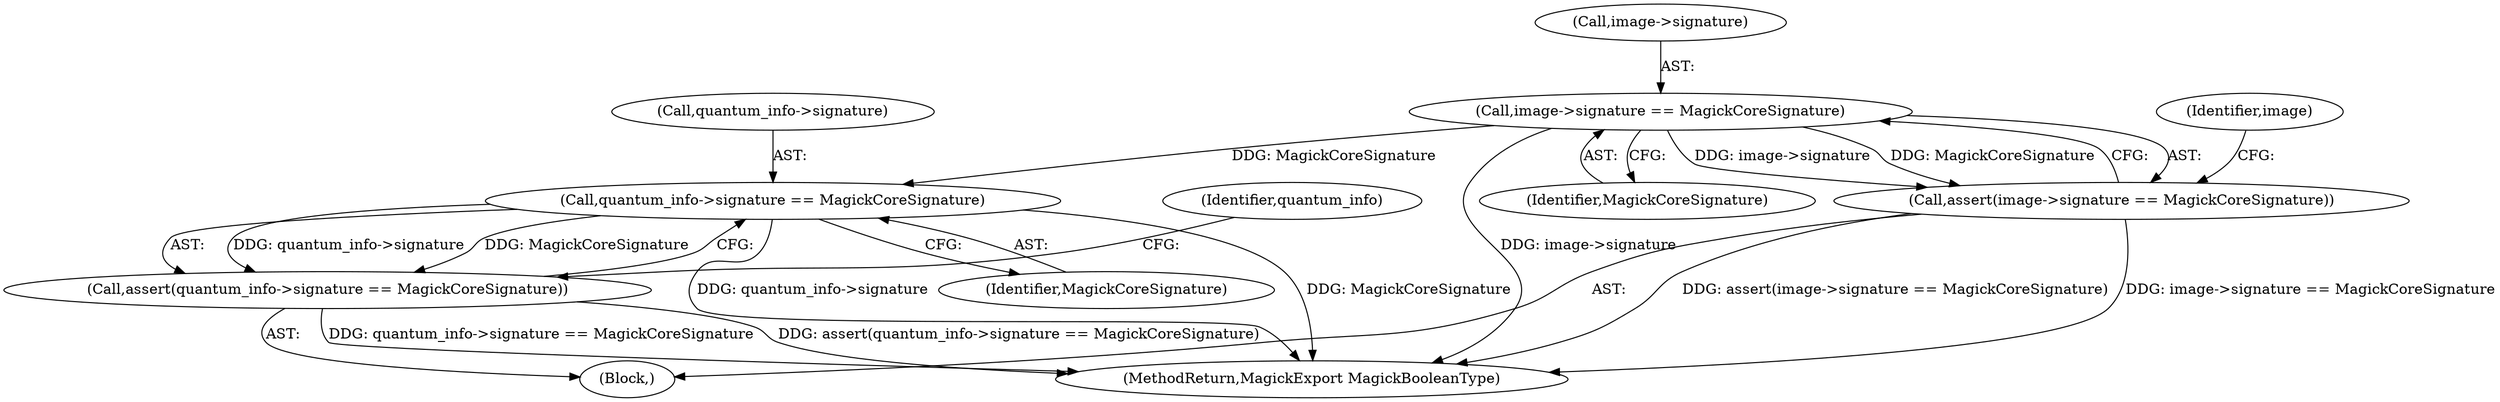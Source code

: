 digraph "0_ImageMagick_c4e63ad30bc42da691f2b5f82a24516dd6b4dc70_0@pointer" {
"1000115" [label="(Call,image->signature == MagickCoreSignature)"];
"1000114" [label="(Call,assert(image->signature == MagickCoreSignature))"];
"1000142" [label="(Call,quantum_info->signature == MagickCoreSignature)"];
"1000141" [label="(Call,assert(quantum_info->signature == MagickCoreSignature))"];
"1000114" [label="(Call,assert(image->signature == MagickCoreSignature))"];
"1000123" [label="(Identifier,image)"];
"1000141" [label="(Call,assert(quantum_info->signature == MagickCoreSignature))"];
"1000105" [label="(Block,)"];
"1000115" [label="(Call,image->signature == MagickCoreSignature)"];
"1000146" [label="(Identifier,MagickCoreSignature)"];
"1000240" [label="(MethodReturn,MagickExport MagickBooleanType)"];
"1000143" [label="(Call,quantum_info->signature)"];
"1000149" [label="(Identifier,quantum_info)"];
"1000119" [label="(Identifier,MagickCoreSignature)"];
"1000116" [label="(Call,image->signature)"];
"1000142" [label="(Call,quantum_info->signature == MagickCoreSignature)"];
"1000115" -> "1000114"  [label="AST: "];
"1000115" -> "1000119"  [label="CFG: "];
"1000116" -> "1000115"  [label="AST: "];
"1000119" -> "1000115"  [label="AST: "];
"1000114" -> "1000115"  [label="CFG: "];
"1000115" -> "1000240"  [label="DDG: image->signature"];
"1000115" -> "1000114"  [label="DDG: image->signature"];
"1000115" -> "1000114"  [label="DDG: MagickCoreSignature"];
"1000115" -> "1000142"  [label="DDG: MagickCoreSignature"];
"1000114" -> "1000105"  [label="AST: "];
"1000123" -> "1000114"  [label="CFG: "];
"1000114" -> "1000240"  [label="DDG: assert(image->signature == MagickCoreSignature)"];
"1000114" -> "1000240"  [label="DDG: image->signature == MagickCoreSignature"];
"1000142" -> "1000141"  [label="AST: "];
"1000142" -> "1000146"  [label="CFG: "];
"1000143" -> "1000142"  [label="AST: "];
"1000146" -> "1000142"  [label="AST: "];
"1000141" -> "1000142"  [label="CFG: "];
"1000142" -> "1000240"  [label="DDG: quantum_info->signature"];
"1000142" -> "1000240"  [label="DDG: MagickCoreSignature"];
"1000142" -> "1000141"  [label="DDG: quantum_info->signature"];
"1000142" -> "1000141"  [label="DDG: MagickCoreSignature"];
"1000141" -> "1000105"  [label="AST: "];
"1000149" -> "1000141"  [label="CFG: "];
"1000141" -> "1000240"  [label="DDG: quantum_info->signature == MagickCoreSignature"];
"1000141" -> "1000240"  [label="DDG: assert(quantum_info->signature == MagickCoreSignature)"];
}
